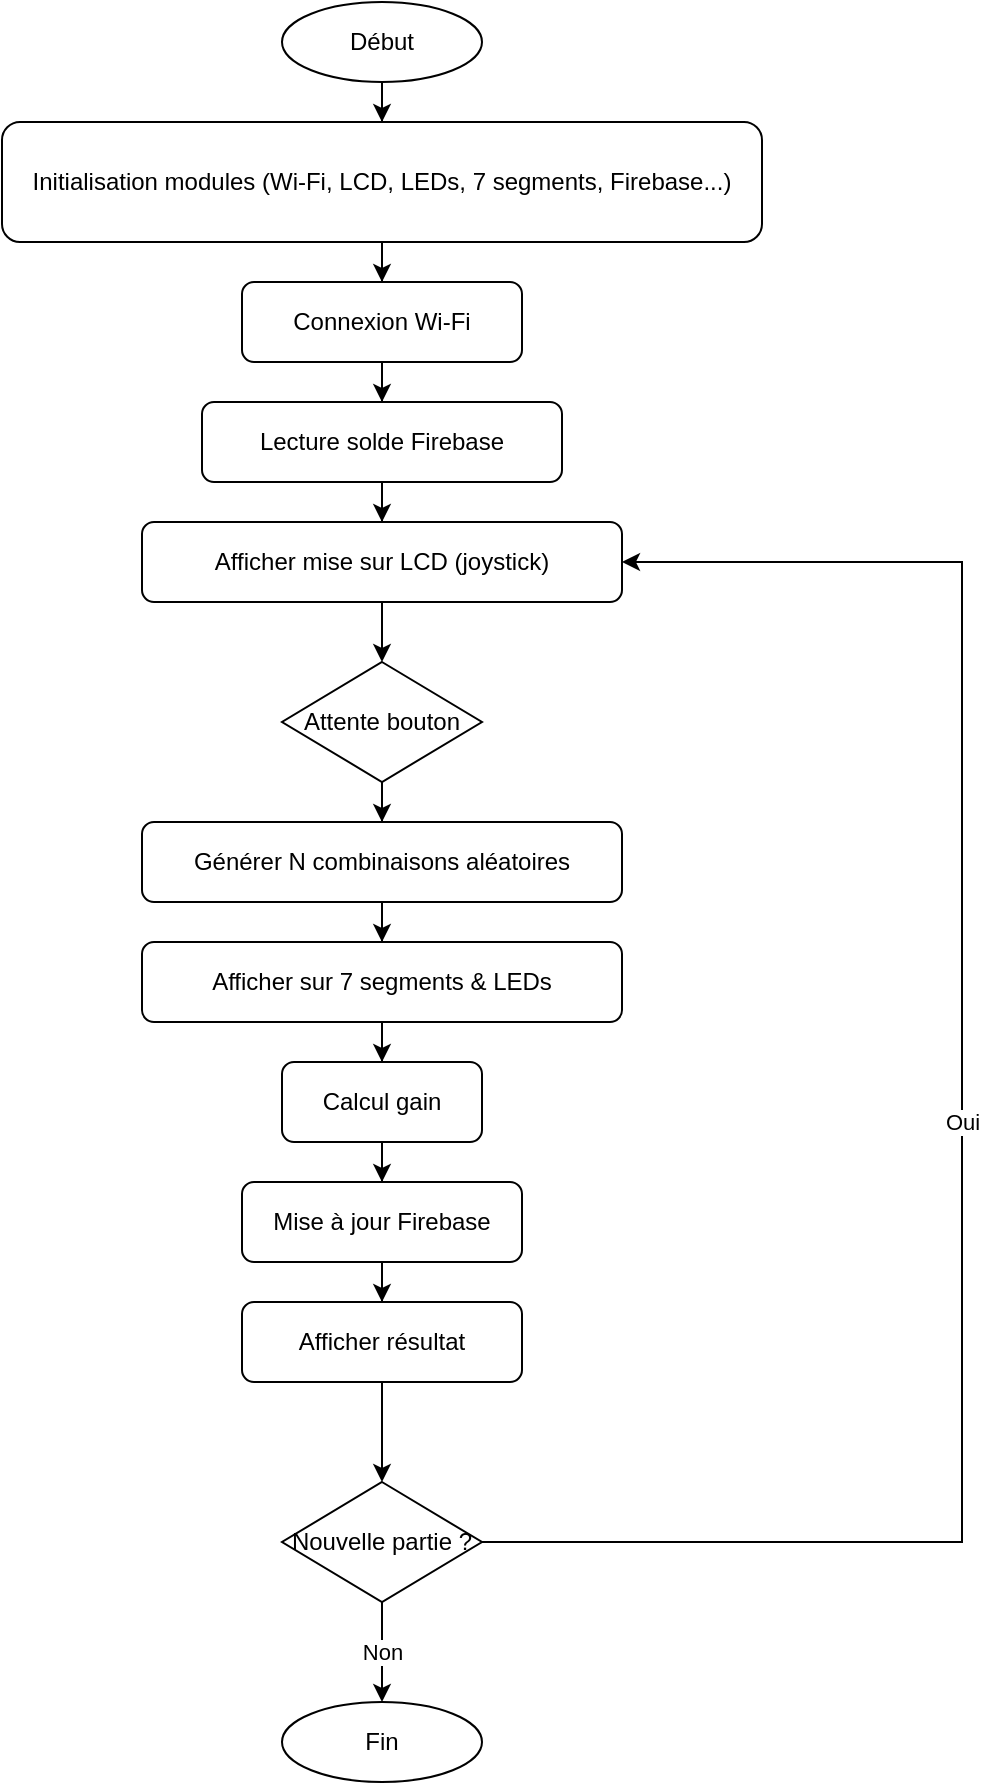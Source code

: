 <mxfile>
    <diagram id="pTGYADxwFskTHC1vbOLy" name="Page-1">
        <mxGraphModel dx="1148" dy="717" grid="1" gridSize="10" guides="1" tooltips="1" connect="1" arrows="1" fold="1" page="1" pageScale="1" pageWidth="850" pageHeight="1100" math="0" shadow="0">
            <root>
                <mxCell id="0"/>
                <mxCell id="1" parent="0"/>
                <mxCell id="2" value="Début" style="ellipse;whiteSpace=wrap;html=1;aspect=fixed;" vertex="1" parent="1">
                    <mxGeometry x="340" y="95" width="100" height="40" as="geometry"/>
                </mxCell>
                <mxCell id="3" value="Initialisation modules (Wi-Fi, LCD, LEDs, 7 segments, Firebase...)" style="rounded=1;whiteSpace=wrap;html=1;" vertex="1" parent="1">
                    <mxGeometry x="200" y="155" width="380" height="60" as="geometry"/>
                </mxCell>
                <mxCell id="4" value="Connexion Wi-Fi" style="rounded=1;whiteSpace=wrap;html=1;" vertex="1" parent="1">
                    <mxGeometry x="320" y="235" width="140" height="40" as="geometry"/>
                </mxCell>
                <mxCell id="5" value="Lecture solde Firebase" style="rounded=1;whiteSpace=wrap;html=1;" vertex="1" parent="1">
                    <mxGeometry x="300" y="295" width="180" height="40" as="geometry"/>
                </mxCell>
                <mxCell id="6" value="Afficher mise sur LCD (joystick)" style="rounded=1;whiteSpace=wrap;html=1;" vertex="1" parent="1">
                    <mxGeometry x="270" y="355" width="240" height="40" as="geometry"/>
                </mxCell>
                <mxCell id="7" value="Attente bouton" style="rhombus;whiteSpace=wrap;html=1;aspect=fixed;" vertex="1" parent="1">
                    <mxGeometry x="340" y="425" width="100" height="60" as="geometry"/>
                </mxCell>
                <mxCell id="8" value="Générer N combinaisons aléatoires" style="rounded=1;whiteSpace=wrap;html=1;" vertex="1" parent="1">
                    <mxGeometry x="270" y="505" width="240" height="40" as="geometry"/>
                </mxCell>
                <mxCell id="9" value="Afficher sur 7 segments &amp; LEDs" style="rounded=1;whiteSpace=wrap;html=1;" vertex="1" parent="1">
                    <mxGeometry x="270" y="565" width="240" height="40" as="geometry"/>
                </mxCell>
                <mxCell id="10" value="Calcul gain" style="rounded=1;whiteSpace=wrap;html=1;" vertex="1" parent="1">
                    <mxGeometry x="340" y="625" width="100" height="40" as="geometry"/>
                </mxCell>
                <mxCell id="11" value="Mise à jour Firebase" style="rounded=1;whiteSpace=wrap;html=1;" vertex="1" parent="1">
                    <mxGeometry x="320" y="685" width="140" height="40" as="geometry"/>
                </mxCell>
                <mxCell id="12" value="Afficher résultat" style="rounded=1;whiteSpace=wrap;html=1;" vertex="1" parent="1">
                    <mxGeometry x="320" y="745" width="140" height="40" as="geometry"/>
                </mxCell>
                <mxCell id="13" value="Nouvelle partie ?" style="rhombus;whiteSpace=wrap;html=1;aspect=fixed;" vertex="1" parent="1">
                    <mxGeometry x="340" y="835" width="100" height="60" as="geometry"/>
                </mxCell>
                <mxCell id="14" value="Fin" style="ellipse;whiteSpace=wrap;html=1;aspect=fixed;" vertex="1" parent="1">
                    <mxGeometry x="340" y="945" width="100" height="40" as="geometry"/>
                </mxCell>
                <mxCell id="15" style="edgeStyle=orthogonalEdgeStyle;rounded=0;orthogonalLoop=1;jettySize=auto;html=1;exitX=0.5;exitY=1;exitDx=0;exitDy=0;" edge="1" parent="1" source="2" target="3">
                    <mxGeometry relative="1" as="geometry"/>
                </mxCell>
                <mxCell id="16" style="edgeStyle=orthogonalEdgeStyle;rounded=0;orthogonalLoop=1;jettySize=auto;html=1;" edge="1" parent="1" source="3" target="4">
                    <mxGeometry relative="1" as="geometry"/>
                </mxCell>
                <mxCell id="17" style="edgeStyle=orthogonalEdgeStyle;rounded=0;orthogonalLoop=1;jettySize=auto;html=1;" edge="1" parent="1" source="4" target="5">
                    <mxGeometry relative="1" as="geometry"/>
                </mxCell>
                <mxCell id="18" style="edgeStyle=orthogonalEdgeStyle;rounded=0;orthogonalLoop=1;jettySize=auto;html=1;" edge="1" parent="1" source="5" target="6">
                    <mxGeometry relative="1" as="geometry"/>
                </mxCell>
                <mxCell id="19" style="edgeStyle=orthogonalEdgeStyle;rounded=0;orthogonalLoop=1;jettySize=auto;html=1;" edge="1" parent="1" source="6" target="7">
                    <mxGeometry relative="1" as="geometry"/>
                </mxCell>
                <mxCell id="20" style="edgeStyle=orthogonalEdgeStyle;rounded=0;orthogonalLoop=1;jettySize=auto;html=1;" edge="1" parent="1" source="7" target="8">
                    <mxGeometry relative="1" as="geometry"/>
                </mxCell>
                <mxCell id="21" style="edgeStyle=orthogonalEdgeStyle;rounded=0;orthogonalLoop=1;jettySize=auto;html=1;" edge="1" parent="1" source="8" target="9">
                    <mxGeometry relative="1" as="geometry"/>
                </mxCell>
                <mxCell id="22" style="edgeStyle=orthogonalEdgeStyle;rounded=0;orthogonalLoop=1;jettySize=auto;html=1;" edge="1" parent="1" source="9" target="10">
                    <mxGeometry relative="1" as="geometry"/>
                </mxCell>
                <mxCell id="23" style="edgeStyle=orthogonalEdgeStyle;rounded=0;orthogonalLoop=1;jettySize=auto;html=1;" edge="1" parent="1" source="10" target="11">
                    <mxGeometry relative="1" as="geometry"/>
                </mxCell>
                <mxCell id="24" style="edgeStyle=orthogonalEdgeStyle;rounded=0;orthogonalLoop=1;jettySize=auto;html=1;" edge="1" parent="1" source="11" target="12">
                    <mxGeometry relative="1" as="geometry"/>
                </mxCell>
                <mxCell id="25" style="edgeStyle=orthogonalEdgeStyle;rounded=0;orthogonalLoop=1;jettySize=auto;html=1;" edge="1" parent="1" source="12" target="13">
                    <mxGeometry relative="1" as="geometry"/>
                </mxCell>
                <mxCell id="26" value="Oui" style="edgeStyle=orthogonalEdgeStyle;rounded=0;orthogonalLoop=1;jettySize=auto;html=1;entryX=1;entryY=0.5;entryDx=0;entryDy=0;" edge="1" parent="1" source="13" target="6">
                    <mxGeometry relative="1" as="geometry">
                        <mxPoint x="680" y="375" as="targetPoint"/>
                        <Array as="points">
                            <mxPoint x="680" y="375"/>
                        </Array>
                    </mxGeometry>
                </mxCell>
                <mxCell id="27" value="Non" style="edgeStyle=orthogonalEdgeStyle;rounded=0;orthogonalLoop=1;jettySize=auto;html=1;" edge="1" parent="1" source="13" target="14">
                    <mxGeometry relative="1" as="geometry">
                        <Array as="points">
                            <mxPoint x="400" y="895"/>
                            <mxPoint x="400" y="895"/>
                        </Array>
                    </mxGeometry>
                </mxCell>
            </root>
        </mxGraphModel>
    </diagram>
</mxfile>